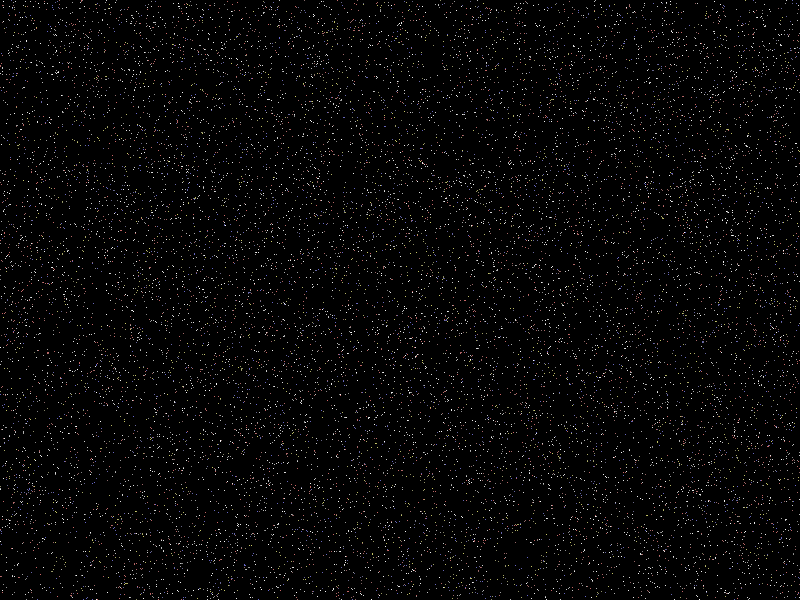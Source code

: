 #version  3.7;
global_settings { assumed_gamma 2.2 }

// https://www.reddit.com/r/MobileWallpaper/comments/tpmp8v/day_64_wallpaper_1/

#include "shapes.inc"
#include "colors.inc"
#include "textures.inc"
//#include "rand.inc"
#include "stars.inc"
#include "metals.inc"


// Main light source
light_source { <-50.0, 100, -80.0> colour White }

// Dim side light to fill shadows
light_source { <250.0, 25.0, -100.0> colour DimGray }


#declare Cam1 = camera { // Wide Angle
   location <6.0, 5.0, -13.0>
   angle 65 
   right     x*image_width/image_height
   look_at <0, 0, 0>
}
#declare Cam2 = camera { // Wide Angle
   location <-1.0, 2.0, -2.0>
   right     x*image_width/image_height
   look_at <-1, 0, -2>
}
camera { Cam1 }
//sky_sphere {
//    pigment { White_Marble}
//    scale <0.5, 0.5, 0.5>
//}
sky_sphere {
    pigment {
        granite
        color_map {
            [ 0.000  0.270 color rgb < 0, 0, 0> color rgb < 0, 0, 0> ]
            [ 0.270  0.280 color rgb <.5,.5,.4> color rgb <.8,.8,.4> ]
            [ 0.280  0.470 color rgb < 0, 0, 0> color rgb < 0, 0, 0> ]
            [ 0.470  0.480 color rgb <.4,.4,.5> color rgb <.4,.4,.8> ]
            [ 0.480  0.680 color rgb < 0, 0, 0> color rgb < 0, 0, 0> ]
            [ 0.680  0.690 color rgb <.5,.4,.4> color rgb <.8,.4,.4> ]
            [ 0.690  0.880 color rgb < 0, 0, 0> color rgb < 0, 0, 0> ]
            [ 0.880  0.890 color rgb <.5,.5,.5> color rgb < 1, 1, 1> ]
            [ 0.890  1.000 color rgb < 0, 0, 0> color rgb < 0, 0, 0> ]
        }
    turbulence 1
    sine_wave
    scale 0.15
    }
}

